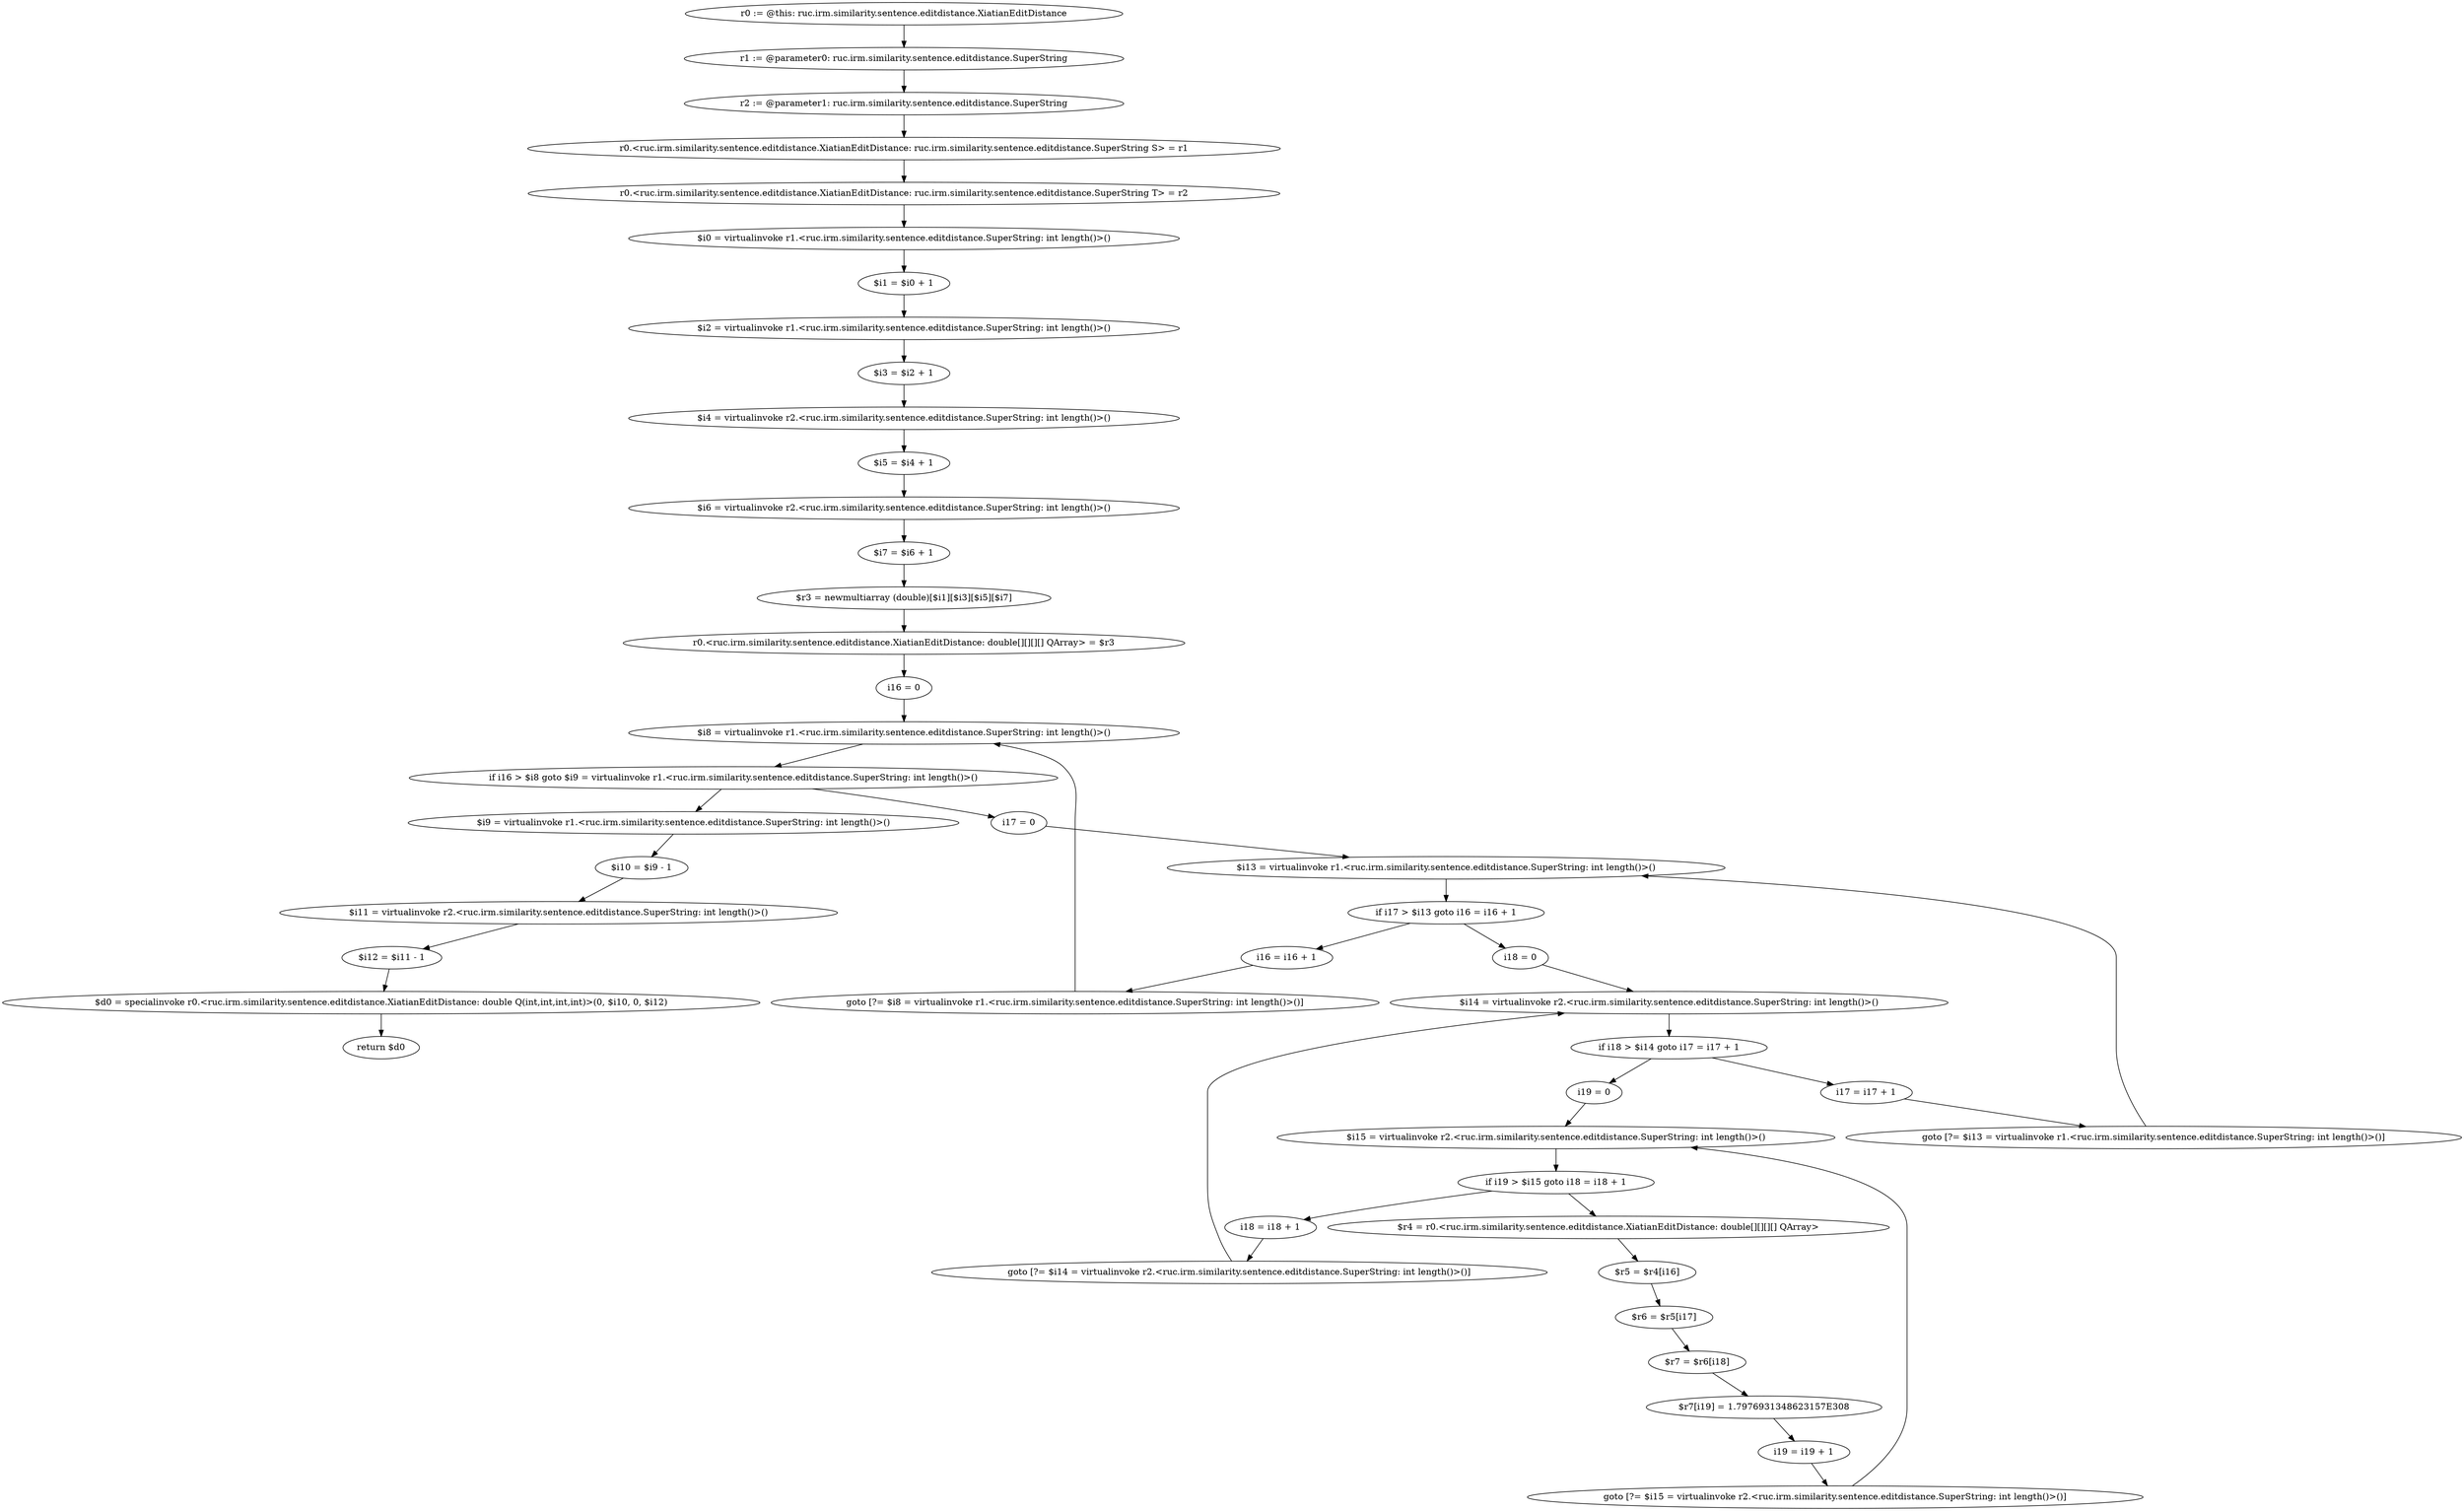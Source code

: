 digraph "unitGraph" {
    "r0 := @this: ruc.irm.similarity.sentence.editdistance.XiatianEditDistance"
    "r1 := @parameter0: ruc.irm.similarity.sentence.editdistance.SuperString"
    "r2 := @parameter1: ruc.irm.similarity.sentence.editdistance.SuperString"
    "r0.<ruc.irm.similarity.sentence.editdistance.XiatianEditDistance: ruc.irm.similarity.sentence.editdistance.SuperString S> = r1"
    "r0.<ruc.irm.similarity.sentence.editdistance.XiatianEditDistance: ruc.irm.similarity.sentence.editdistance.SuperString T> = r2"
    "$i0 = virtualinvoke r1.<ruc.irm.similarity.sentence.editdistance.SuperString: int length()>()"
    "$i1 = $i0 + 1"
    "$i2 = virtualinvoke r1.<ruc.irm.similarity.sentence.editdistance.SuperString: int length()>()"
    "$i3 = $i2 + 1"
    "$i4 = virtualinvoke r2.<ruc.irm.similarity.sentence.editdistance.SuperString: int length()>()"
    "$i5 = $i4 + 1"
    "$i6 = virtualinvoke r2.<ruc.irm.similarity.sentence.editdistance.SuperString: int length()>()"
    "$i7 = $i6 + 1"
    "$r3 = newmultiarray (double)[$i1][$i3][$i5][$i7]"
    "r0.<ruc.irm.similarity.sentence.editdistance.XiatianEditDistance: double[][][][] QArray> = $r3"
    "i16 = 0"
    "$i8 = virtualinvoke r1.<ruc.irm.similarity.sentence.editdistance.SuperString: int length()>()"
    "if i16 > $i8 goto $i9 = virtualinvoke r1.<ruc.irm.similarity.sentence.editdistance.SuperString: int length()>()"
    "i17 = 0"
    "$i13 = virtualinvoke r1.<ruc.irm.similarity.sentence.editdistance.SuperString: int length()>()"
    "if i17 > $i13 goto i16 = i16 + 1"
    "i18 = 0"
    "$i14 = virtualinvoke r2.<ruc.irm.similarity.sentence.editdistance.SuperString: int length()>()"
    "if i18 > $i14 goto i17 = i17 + 1"
    "i19 = 0"
    "$i15 = virtualinvoke r2.<ruc.irm.similarity.sentence.editdistance.SuperString: int length()>()"
    "if i19 > $i15 goto i18 = i18 + 1"
    "$r4 = r0.<ruc.irm.similarity.sentence.editdistance.XiatianEditDistance: double[][][][] QArray>"
    "$r5 = $r4[i16]"
    "$r6 = $r5[i17]"
    "$r7 = $r6[i18]"
    "$r7[i19] = 1.7976931348623157E308"
    "i19 = i19 + 1"
    "goto [?= $i15 = virtualinvoke r2.<ruc.irm.similarity.sentence.editdistance.SuperString: int length()>()]"
    "i18 = i18 + 1"
    "goto [?= $i14 = virtualinvoke r2.<ruc.irm.similarity.sentence.editdistance.SuperString: int length()>()]"
    "i17 = i17 + 1"
    "goto [?= $i13 = virtualinvoke r1.<ruc.irm.similarity.sentence.editdistance.SuperString: int length()>()]"
    "i16 = i16 + 1"
    "goto [?= $i8 = virtualinvoke r1.<ruc.irm.similarity.sentence.editdistance.SuperString: int length()>()]"
    "$i9 = virtualinvoke r1.<ruc.irm.similarity.sentence.editdistance.SuperString: int length()>()"
    "$i10 = $i9 - 1"
    "$i11 = virtualinvoke r2.<ruc.irm.similarity.sentence.editdistance.SuperString: int length()>()"
    "$i12 = $i11 - 1"
    "$d0 = specialinvoke r0.<ruc.irm.similarity.sentence.editdistance.XiatianEditDistance: double Q(int,int,int,int)>(0, $i10, 0, $i12)"
    "return $d0"
    "r0 := @this: ruc.irm.similarity.sentence.editdistance.XiatianEditDistance"->"r1 := @parameter0: ruc.irm.similarity.sentence.editdistance.SuperString";
    "r1 := @parameter0: ruc.irm.similarity.sentence.editdistance.SuperString"->"r2 := @parameter1: ruc.irm.similarity.sentence.editdistance.SuperString";
    "r2 := @parameter1: ruc.irm.similarity.sentence.editdistance.SuperString"->"r0.<ruc.irm.similarity.sentence.editdistance.XiatianEditDistance: ruc.irm.similarity.sentence.editdistance.SuperString S> = r1";
    "r0.<ruc.irm.similarity.sentence.editdistance.XiatianEditDistance: ruc.irm.similarity.sentence.editdistance.SuperString S> = r1"->"r0.<ruc.irm.similarity.sentence.editdistance.XiatianEditDistance: ruc.irm.similarity.sentence.editdistance.SuperString T> = r2";
    "r0.<ruc.irm.similarity.sentence.editdistance.XiatianEditDistance: ruc.irm.similarity.sentence.editdistance.SuperString T> = r2"->"$i0 = virtualinvoke r1.<ruc.irm.similarity.sentence.editdistance.SuperString: int length()>()";
    "$i0 = virtualinvoke r1.<ruc.irm.similarity.sentence.editdistance.SuperString: int length()>()"->"$i1 = $i0 + 1";
    "$i1 = $i0 + 1"->"$i2 = virtualinvoke r1.<ruc.irm.similarity.sentence.editdistance.SuperString: int length()>()";
    "$i2 = virtualinvoke r1.<ruc.irm.similarity.sentence.editdistance.SuperString: int length()>()"->"$i3 = $i2 + 1";
    "$i3 = $i2 + 1"->"$i4 = virtualinvoke r2.<ruc.irm.similarity.sentence.editdistance.SuperString: int length()>()";
    "$i4 = virtualinvoke r2.<ruc.irm.similarity.sentence.editdistance.SuperString: int length()>()"->"$i5 = $i4 + 1";
    "$i5 = $i4 + 1"->"$i6 = virtualinvoke r2.<ruc.irm.similarity.sentence.editdistance.SuperString: int length()>()";
    "$i6 = virtualinvoke r2.<ruc.irm.similarity.sentence.editdistance.SuperString: int length()>()"->"$i7 = $i6 + 1";
    "$i7 = $i6 + 1"->"$r3 = newmultiarray (double)[$i1][$i3][$i5][$i7]";
    "$r3 = newmultiarray (double)[$i1][$i3][$i5][$i7]"->"r0.<ruc.irm.similarity.sentence.editdistance.XiatianEditDistance: double[][][][] QArray> = $r3";
    "r0.<ruc.irm.similarity.sentence.editdistance.XiatianEditDistance: double[][][][] QArray> = $r3"->"i16 = 0";
    "i16 = 0"->"$i8 = virtualinvoke r1.<ruc.irm.similarity.sentence.editdistance.SuperString: int length()>()";
    "$i8 = virtualinvoke r1.<ruc.irm.similarity.sentence.editdistance.SuperString: int length()>()"->"if i16 > $i8 goto $i9 = virtualinvoke r1.<ruc.irm.similarity.sentence.editdistance.SuperString: int length()>()";
    "if i16 > $i8 goto $i9 = virtualinvoke r1.<ruc.irm.similarity.sentence.editdistance.SuperString: int length()>()"->"i17 = 0";
    "if i16 > $i8 goto $i9 = virtualinvoke r1.<ruc.irm.similarity.sentence.editdistance.SuperString: int length()>()"->"$i9 = virtualinvoke r1.<ruc.irm.similarity.sentence.editdistance.SuperString: int length()>()";
    "i17 = 0"->"$i13 = virtualinvoke r1.<ruc.irm.similarity.sentence.editdistance.SuperString: int length()>()";
    "$i13 = virtualinvoke r1.<ruc.irm.similarity.sentence.editdistance.SuperString: int length()>()"->"if i17 > $i13 goto i16 = i16 + 1";
    "if i17 > $i13 goto i16 = i16 + 1"->"i18 = 0";
    "if i17 > $i13 goto i16 = i16 + 1"->"i16 = i16 + 1";
    "i18 = 0"->"$i14 = virtualinvoke r2.<ruc.irm.similarity.sentence.editdistance.SuperString: int length()>()";
    "$i14 = virtualinvoke r2.<ruc.irm.similarity.sentence.editdistance.SuperString: int length()>()"->"if i18 > $i14 goto i17 = i17 + 1";
    "if i18 > $i14 goto i17 = i17 + 1"->"i19 = 0";
    "if i18 > $i14 goto i17 = i17 + 1"->"i17 = i17 + 1";
    "i19 = 0"->"$i15 = virtualinvoke r2.<ruc.irm.similarity.sentence.editdistance.SuperString: int length()>()";
    "$i15 = virtualinvoke r2.<ruc.irm.similarity.sentence.editdistance.SuperString: int length()>()"->"if i19 > $i15 goto i18 = i18 + 1";
    "if i19 > $i15 goto i18 = i18 + 1"->"$r4 = r0.<ruc.irm.similarity.sentence.editdistance.XiatianEditDistance: double[][][][] QArray>";
    "if i19 > $i15 goto i18 = i18 + 1"->"i18 = i18 + 1";
    "$r4 = r0.<ruc.irm.similarity.sentence.editdistance.XiatianEditDistance: double[][][][] QArray>"->"$r5 = $r4[i16]";
    "$r5 = $r4[i16]"->"$r6 = $r5[i17]";
    "$r6 = $r5[i17]"->"$r7 = $r6[i18]";
    "$r7 = $r6[i18]"->"$r7[i19] = 1.7976931348623157E308";
    "$r7[i19] = 1.7976931348623157E308"->"i19 = i19 + 1";
    "i19 = i19 + 1"->"goto [?= $i15 = virtualinvoke r2.<ruc.irm.similarity.sentence.editdistance.SuperString: int length()>()]";
    "goto [?= $i15 = virtualinvoke r2.<ruc.irm.similarity.sentence.editdistance.SuperString: int length()>()]"->"$i15 = virtualinvoke r2.<ruc.irm.similarity.sentence.editdistance.SuperString: int length()>()";
    "i18 = i18 + 1"->"goto [?= $i14 = virtualinvoke r2.<ruc.irm.similarity.sentence.editdistance.SuperString: int length()>()]";
    "goto [?= $i14 = virtualinvoke r2.<ruc.irm.similarity.sentence.editdistance.SuperString: int length()>()]"->"$i14 = virtualinvoke r2.<ruc.irm.similarity.sentence.editdistance.SuperString: int length()>()";
    "i17 = i17 + 1"->"goto [?= $i13 = virtualinvoke r1.<ruc.irm.similarity.sentence.editdistance.SuperString: int length()>()]";
    "goto [?= $i13 = virtualinvoke r1.<ruc.irm.similarity.sentence.editdistance.SuperString: int length()>()]"->"$i13 = virtualinvoke r1.<ruc.irm.similarity.sentence.editdistance.SuperString: int length()>()";
    "i16 = i16 + 1"->"goto [?= $i8 = virtualinvoke r1.<ruc.irm.similarity.sentence.editdistance.SuperString: int length()>()]";
    "goto [?= $i8 = virtualinvoke r1.<ruc.irm.similarity.sentence.editdistance.SuperString: int length()>()]"->"$i8 = virtualinvoke r1.<ruc.irm.similarity.sentence.editdistance.SuperString: int length()>()";
    "$i9 = virtualinvoke r1.<ruc.irm.similarity.sentence.editdistance.SuperString: int length()>()"->"$i10 = $i9 - 1";
    "$i10 = $i9 - 1"->"$i11 = virtualinvoke r2.<ruc.irm.similarity.sentence.editdistance.SuperString: int length()>()";
    "$i11 = virtualinvoke r2.<ruc.irm.similarity.sentence.editdistance.SuperString: int length()>()"->"$i12 = $i11 - 1";
    "$i12 = $i11 - 1"->"$d0 = specialinvoke r0.<ruc.irm.similarity.sentence.editdistance.XiatianEditDistance: double Q(int,int,int,int)>(0, $i10, 0, $i12)";
    "$d0 = specialinvoke r0.<ruc.irm.similarity.sentence.editdistance.XiatianEditDistance: double Q(int,int,int,int)>(0, $i10, 0, $i12)"->"return $d0";
}

